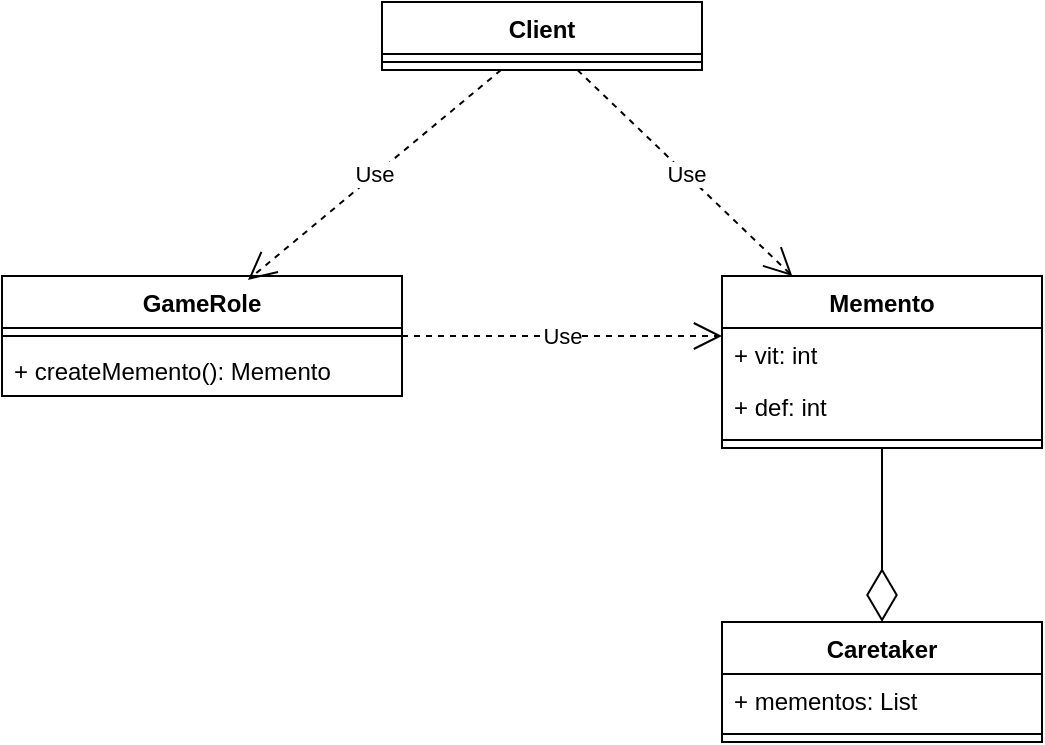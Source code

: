 <mxfile version="13.6.5">
    <diagram id="_2zgufh331-EM8zWMOGF" name="Page-1">
        <mxGraphModel dx="906" dy="830" grid="1" gridSize="10" guides="1" tooltips="1" connect="1" arrows="1" fold="1" page="1" pageScale="1" pageWidth="827" pageHeight="1169" math="0" shadow="0">
            <root>
                <mxCell id="0"/>
                <mxCell id="1" parent="0"/>
                <mxCell id="2" value="Memento" style="swimlane;fontStyle=1;align=center;verticalAlign=top;childLayout=stackLayout;horizontal=1;startSize=26;horizontalStack=0;resizeParent=1;resizeParentMax=0;resizeLast=0;collapsible=1;marginBottom=0;" vertex="1" parent="1">
                    <mxGeometry x="530" y="277" width="160" height="86" as="geometry"/>
                </mxCell>
                <mxCell id="3" value="+ vit: int" style="text;strokeColor=none;fillColor=none;align=left;verticalAlign=top;spacingLeft=4;spacingRight=4;overflow=hidden;rotatable=0;points=[[0,0.5],[1,0.5]];portConstraint=eastwest;" vertex="1" parent="2">
                    <mxGeometry y="26" width="160" height="26" as="geometry"/>
                </mxCell>
                <mxCell id="5" value="+ def: int" style="text;strokeColor=none;fillColor=none;align=left;verticalAlign=top;spacingLeft=4;spacingRight=4;overflow=hidden;rotatable=0;points=[[0,0.5],[1,0.5]];portConstraint=eastwest;" vertex="1" parent="2">
                    <mxGeometry y="52" width="160" height="26" as="geometry"/>
                </mxCell>
                <mxCell id="4" value="" style="line;strokeWidth=1;fillColor=none;align=left;verticalAlign=middle;spacingTop=-1;spacingLeft=3;spacingRight=3;rotatable=0;labelPosition=right;points=[];portConstraint=eastwest;" vertex="1" parent="2">
                    <mxGeometry y="78" width="160" height="8" as="geometry"/>
                </mxCell>
                <mxCell id="6" value="Caretaker" style="swimlane;fontStyle=1;align=center;verticalAlign=top;childLayout=stackLayout;horizontal=1;startSize=26;horizontalStack=0;resizeParent=1;resizeParentMax=0;resizeLast=0;collapsible=1;marginBottom=0;" vertex="1" parent="1">
                    <mxGeometry x="530" y="450" width="160" height="60" as="geometry"/>
                </mxCell>
                <mxCell id="7" value="+ mementos: List" style="text;strokeColor=none;fillColor=none;align=left;verticalAlign=top;spacingLeft=4;spacingRight=4;overflow=hidden;rotatable=0;points=[[0,0.5],[1,0.5]];portConstraint=eastwest;" vertex="1" parent="6">
                    <mxGeometry y="26" width="160" height="26" as="geometry"/>
                </mxCell>
                <mxCell id="8" value="" style="line;strokeWidth=1;fillColor=none;align=left;verticalAlign=middle;spacingTop=-1;spacingLeft=3;spacingRight=3;rotatable=0;labelPosition=right;points=[];portConstraint=eastwest;" vertex="1" parent="6">
                    <mxGeometry y="52" width="160" height="8" as="geometry"/>
                </mxCell>
                <mxCell id="9" value="" style="endArrow=diamondThin;endFill=0;endSize=24;html=1;" edge="1" parent="1" source="2" target="6">
                    <mxGeometry width="160" relative="1" as="geometry">
                        <mxPoint x="610" y="337" as="sourcePoint"/>
                        <mxPoint x="610" y="450" as="targetPoint"/>
                    </mxGeometry>
                </mxCell>
                <mxCell id="18" value="Use" style="endArrow=open;endSize=12;dashed=1;html=1;" edge="1" parent="1" source="14">
                    <mxGeometry width="160" relative="1" as="geometry">
                        <mxPoint x="360" y="307" as="sourcePoint"/>
                        <mxPoint x="530" y="307" as="targetPoint"/>
                    </mxGeometry>
                </mxCell>
                <mxCell id="14" value="GameRole" style="swimlane;fontStyle=1;align=center;verticalAlign=top;childLayout=stackLayout;horizontal=1;startSize=26;horizontalStack=0;resizeParent=1;resizeParentMax=0;resizeLast=0;collapsible=1;marginBottom=0;" vertex="1" parent="1">
                    <mxGeometry x="170" y="277" width="200" height="60" as="geometry"/>
                </mxCell>
                <mxCell id="16" value="" style="line;strokeWidth=1;fillColor=none;align=left;verticalAlign=middle;spacingTop=-1;spacingLeft=3;spacingRight=3;rotatable=0;labelPosition=right;points=[];portConstraint=eastwest;" vertex="1" parent="14">
                    <mxGeometry y="26" width="200" height="8" as="geometry"/>
                </mxCell>
                <mxCell id="17" value="+ createMemento(): Memento" style="text;strokeColor=none;fillColor=none;align=left;verticalAlign=top;spacingLeft=4;spacingRight=4;overflow=hidden;rotatable=0;points=[[0,0.5],[1,0.5]];portConstraint=eastwest;" vertex="1" parent="14">
                    <mxGeometry y="34" width="200" height="26" as="geometry"/>
                </mxCell>
                <mxCell id="19" value="Use" style="endArrow=open;endSize=12;dashed=1;html=1;entryX=0.615;entryY=0.033;entryDx=0;entryDy=0;entryPerimeter=0;" edge="1" parent="1" source="21" target="14">
                    <mxGeometry width="160" relative="1" as="geometry">
                        <mxPoint x="280" y="154" as="sourcePoint"/>
                        <mxPoint x="299.267" y="290" as="targetPoint"/>
                    </mxGeometry>
                </mxCell>
                <mxCell id="20" value="Use" style="endArrow=open;endSize=12;dashed=1;html=1;" edge="1" parent="1" source="21" target="2">
                    <mxGeometry width="160" relative="1" as="geometry">
                        <mxPoint x="434" y="164" as="sourcePoint"/>
                        <mxPoint x="578" y="280" as="targetPoint"/>
                    </mxGeometry>
                </mxCell>
                <mxCell id="21" value="Client" style="swimlane;fontStyle=1;align=center;verticalAlign=top;childLayout=stackLayout;horizontal=1;startSize=26;horizontalStack=0;resizeParent=1;resizeParentMax=0;resizeLast=0;collapsible=1;marginBottom=0;" vertex="1" parent="1">
                    <mxGeometry x="360" y="140" width="160" height="34" as="geometry"/>
                </mxCell>
                <mxCell id="22" value="" style="line;strokeWidth=1;fillColor=none;align=left;verticalAlign=middle;spacingTop=-1;spacingLeft=3;spacingRight=3;rotatable=0;labelPosition=right;points=[];portConstraint=eastwest;" vertex="1" parent="21">
                    <mxGeometry y="26" width="160" height="8" as="geometry"/>
                </mxCell>
            </root>
        </mxGraphModel>
    </diagram>
</mxfile>